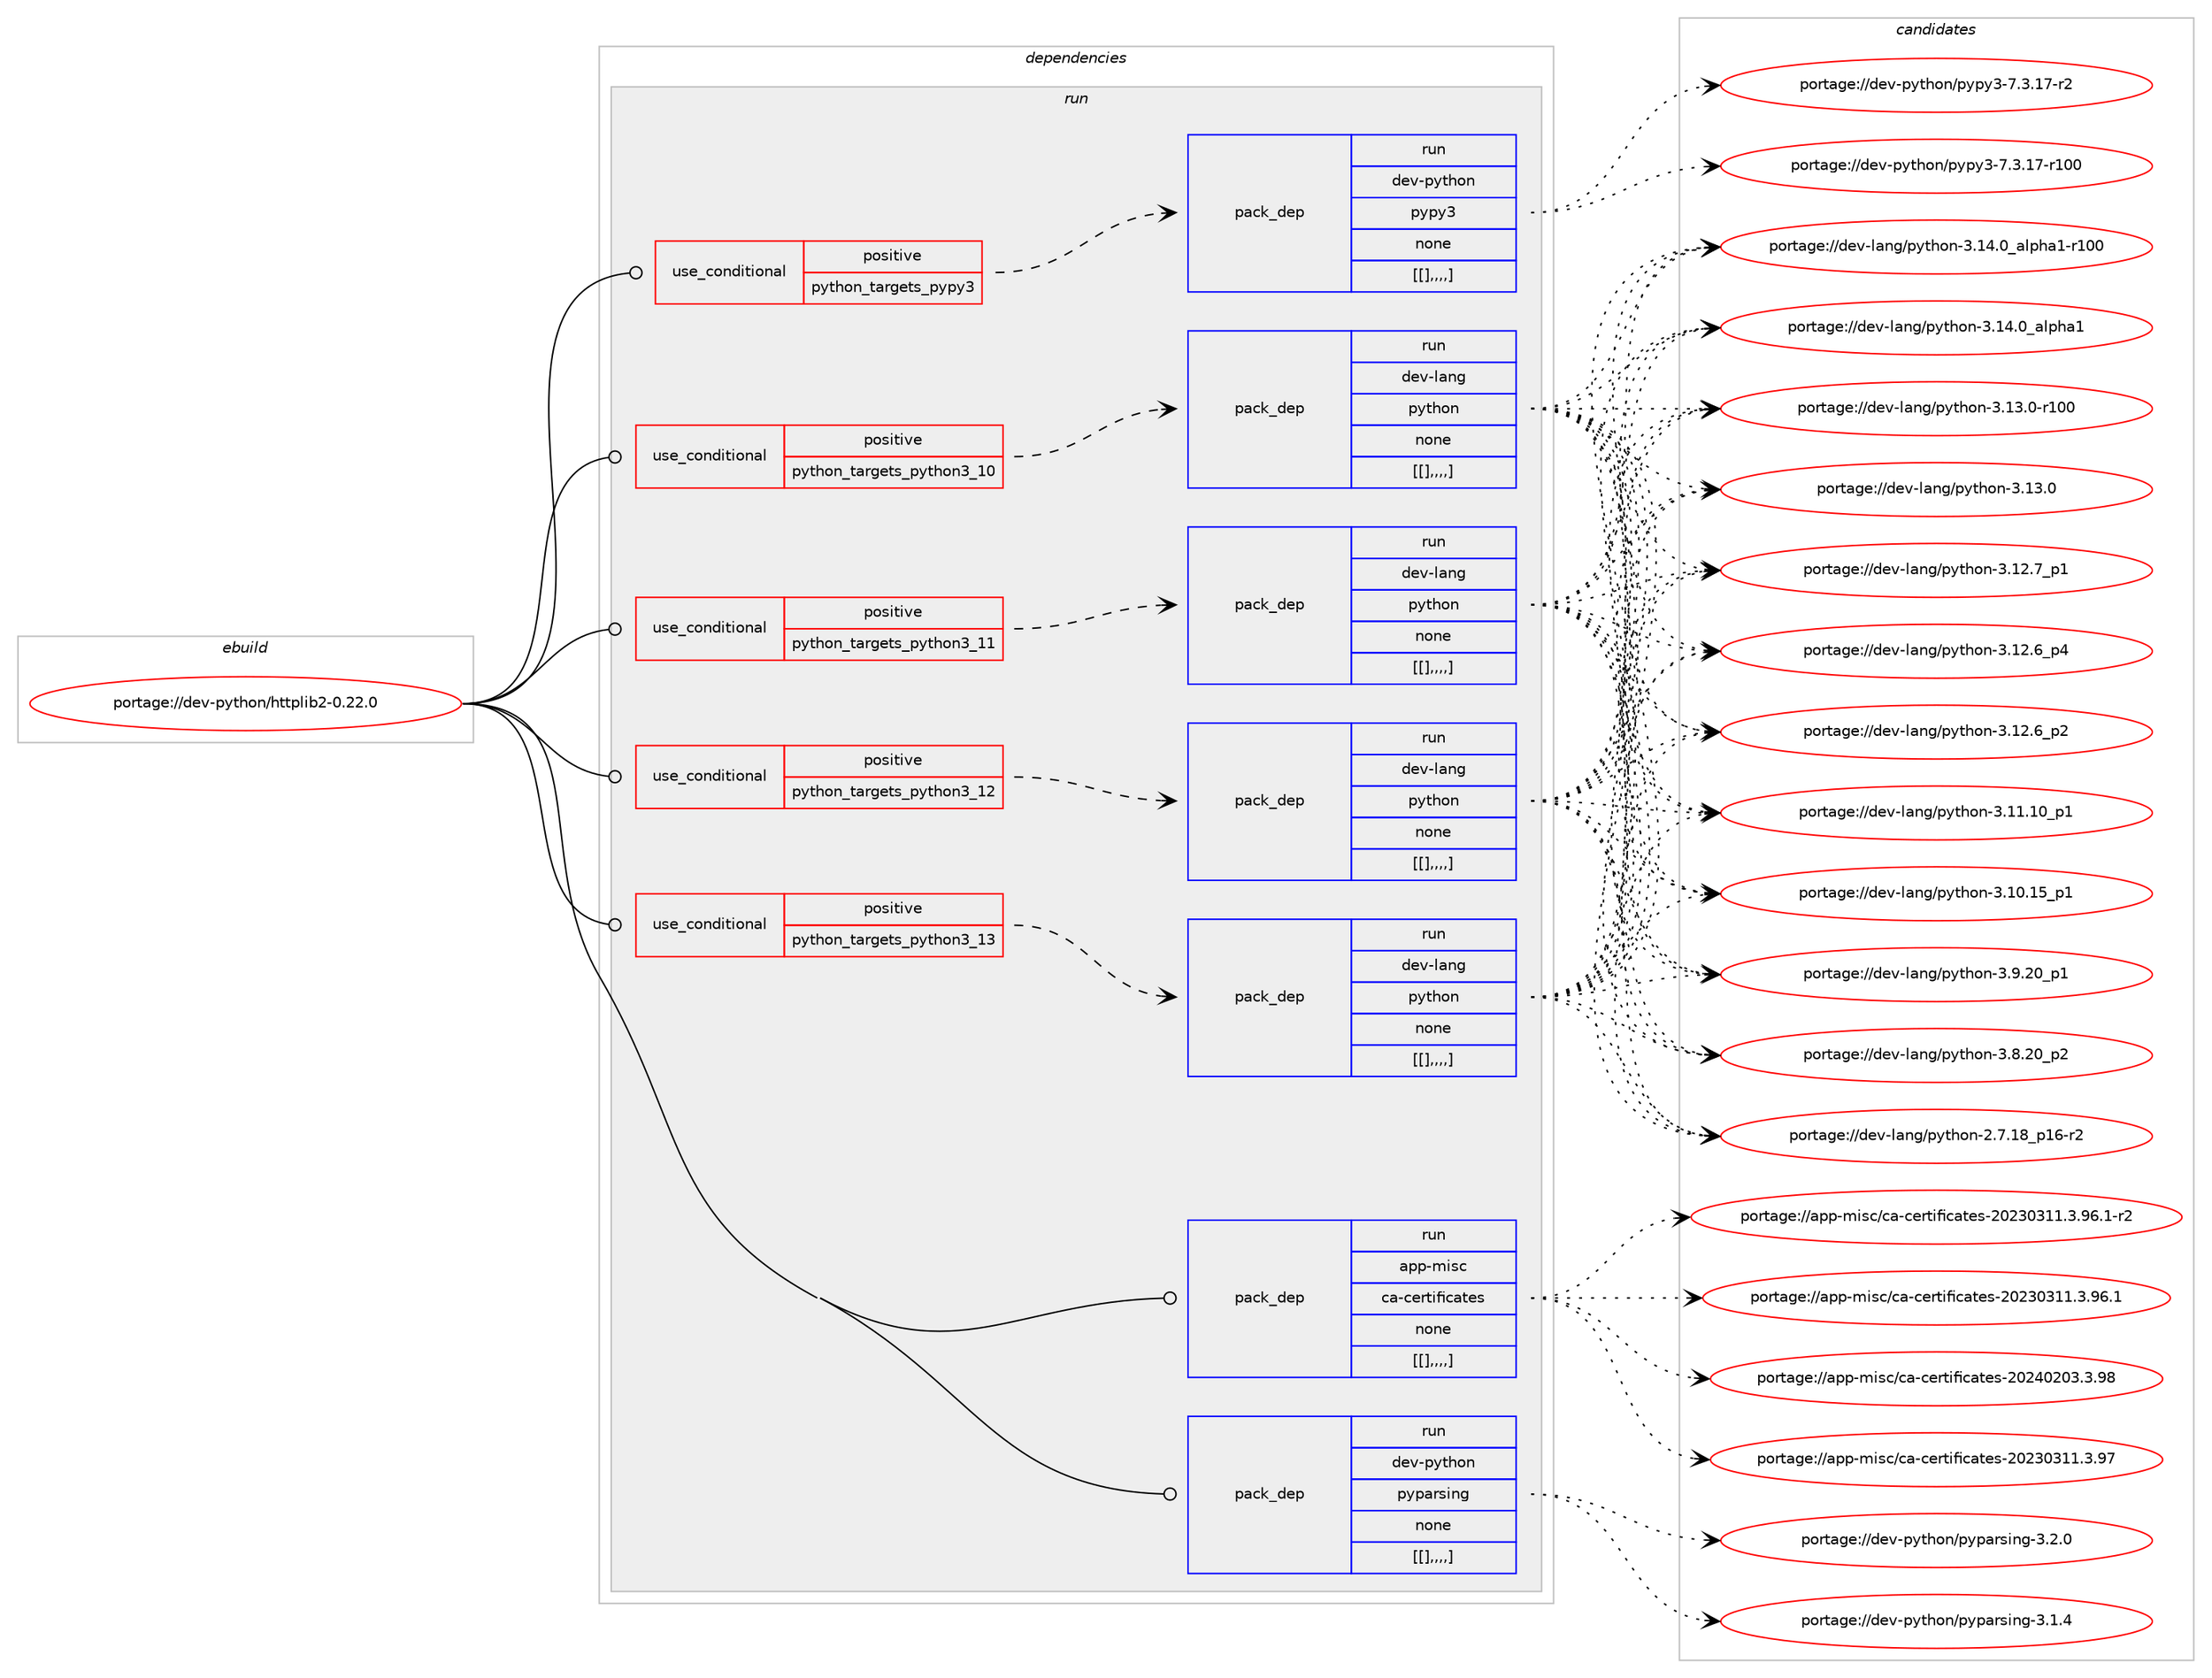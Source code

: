 digraph prolog {

# *************
# Graph options
# *************

newrank=true;
concentrate=true;
compound=true;
graph [rankdir=LR,fontname=Helvetica,fontsize=10,ranksep=1.5];#, ranksep=2.5, nodesep=0.2];
edge  [arrowhead=vee];
node  [fontname=Helvetica,fontsize=10];

# **********
# The ebuild
# **********

subgraph cluster_leftcol {
color=gray;
label=<<i>ebuild</i>>;
id [label="portage://dev-python/httplib2-0.22.0", color=red, width=4, href="../dev-python/httplib2-0.22.0.svg"];
}

# ****************
# The dependencies
# ****************

subgraph cluster_midcol {
color=gray;
label=<<i>dependencies</i>>;
subgraph cluster_compile {
fillcolor="#eeeeee";
style=filled;
label=<<i>compile</i>>;
}
subgraph cluster_compileandrun {
fillcolor="#eeeeee";
style=filled;
label=<<i>compile and run</i>>;
}
subgraph cluster_run {
fillcolor="#eeeeee";
style=filled;
label=<<i>run</i>>;
subgraph cond35586 {
dependency153371 [label=<<TABLE BORDER="0" CELLBORDER="1" CELLSPACING="0" CELLPADDING="4"><TR><TD ROWSPAN="3" CELLPADDING="10">use_conditional</TD></TR><TR><TD>positive</TD></TR><TR><TD>python_targets_pypy3</TD></TR></TABLE>>, shape=none, color=red];
subgraph pack116467 {
dependency153425 [label=<<TABLE BORDER="0" CELLBORDER="1" CELLSPACING="0" CELLPADDING="4" WIDTH="220"><TR><TD ROWSPAN="6" CELLPADDING="30">pack_dep</TD></TR><TR><TD WIDTH="110">run</TD></TR><TR><TD>dev-python</TD></TR><TR><TD>pypy3</TD></TR><TR><TD>none</TD></TR><TR><TD>[[],,,,]</TD></TR></TABLE>>, shape=none, color=blue];
}
dependency153371:e -> dependency153425:w [weight=20,style="dashed",arrowhead="vee"];
}
id:e -> dependency153371:w [weight=20,style="solid",arrowhead="odot"];
subgraph cond35626 {
dependency153445 [label=<<TABLE BORDER="0" CELLBORDER="1" CELLSPACING="0" CELLPADDING="4"><TR><TD ROWSPAN="3" CELLPADDING="10">use_conditional</TD></TR><TR><TD>positive</TD></TR><TR><TD>python_targets_python3_10</TD></TR></TABLE>>, shape=none, color=red];
subgraph pack116509 {
dependency153482 [label=<<TABLE BORDER="0" CELLBORDER="1" CELLSPACING="0" CELLPADDING="4" WIDTH="220"><TR><TD ROWSPAN="6" CELLPADDING="30">pack_dep</TD></TR><TR><TD WIDTH="110">run</TD></TR><TR><TD>dev-lang</TD></TR><TR><TD>python</TD></TR><TR><TD>none</TD></TR><TR><TD>[[],,,,]</TD></TR></TABLE>>, shape=none, color=blue];
}
dependency153445:e -> dependency153482:w [weight=20,style="dashed",arrowhead="vee"];
}
id:e -> dependency153445:w [weight=20,style="solid",arrowhead="odot"];
subgraph cond35661 {
dependency153517 [label=<<TABLE BORDER="0" CELLBORDER="1" CELLSPACING="0" CELLPADDING="4"><TR><TD ROWSPAN="3" CELLPADDING="10">use_conditional</TD></TR><TR><TD>positive</TD></TR><TR><TD>python_targets_python3_11</TD></TR></TABLE>>, shape=none, color=red];
subgraph pack116542 {
dependency153520 [label=<<TABLE BORDER="0" CELLBORDER="1" CELLSPACING="0" CELLPADDING="4" WIDTH="220"><TR><TD ROWSPAN="6" CELLPADDING="30">pack_dep</TD></TR><TR><TD WIDTH="110">run</TD></TR><TR><TD>dev-lang</TD></TR><TR><TD>python</TD></TR><TR><TD>none</TD></TR><TR><TD>[[],,,,]</TD></TR></TABLE>>, shape=none, color=blue];
}
dependency153517:e -> dependency153520:w [weight=20,style="dashed",arrowhead="vee"];
}
id:e -> dependency153517:w [weight=20,style="solid",arrowhead="odot"];
subgraph cond35672 {
dependency153578 [label=<<TABLE BORDER="0" CELLBORDER="1" CELLSPACING="0" CELLPADDING="4"><TR><TD ROWSPAN="3" CELLPADDING="10">use_conditional</TD></TR><TR><TD>positive</TD></TR><TR><TD>python_targets_python3_12</TD></TR></TABLE>>, shape=none, color=red];
subgraph pack116581 {
dependency153582 [label=<<TABLE BORDER="0" CELLBORDER="1" CELLSPACING="0" CELLPADDING="4" WIDTH="220"><TR><TD ROWSPAN="6" CELLPADDING="30">pack_dep</TD></TR><TR><TD WIDTH="110">run</TD></TR><TR><TD>dev-lang</TD></TR><TR><TD>python</TD></TR><TR><TD>none</TD></TR><TR><TD>[[],,,,]</TD></TR></TABLE>>, shape=none, color=blue];
}
dependency153578:e -> dependency153582:w [weight=20,style="dashed",arrowhead="vee"];
}
id:e -> dependency153578:w [weight=20,style="solid",arrowhead="odot"];
subgraph cond35696 {
dependency153611 [label=<<TABLE BORDER="0" CELLBORDER="1" CELLSPACING="0" CELLPADDING="4"><TR><TD ROWSPAN="3" CELLPADDING="10">use_conditional</TD></TR><TR><TD>positive</TD></TR><TR><TD>python_targets_python3_13</TD></TR></TABLE>>, shape=none, color=red];
subgraph pack116597 {
dependency153691 [label=<<TABLE BORDER="0" CELLBORDER="1" CELLSPACING="0" CELLPADDING="4" WIDTH="220"><TR><TD ROWSPAN="6" CELLPADDING="30">pack_dep</TD></TR><TR><TD WIDTH="110">run</TD></TR><TR><TD>dev-lang</TD></TR><TR><TD>python</TD></TR><TR><TD>none</TD></TR><TR><TD>[[],,,,]</TD></TR></TABLE>>, shape=none, color=blue];
}
dependency153611:e -> dependency153691:w [weight=20,style="dashed",arrowhead="vee"];
}
id:e -> dependency153611:w [weight=20,style="solid",arrowhead="odot"];
subgraph pack116665 {
dependency153720 [label=<<TABLE BORDER="0" CELLBORDER="1" CELLSPACING="0" CELLPADDING="4" WIDTH="220"><TR><TD ROWSPAN="6" CELLPADDING="30">pack_dep</TD></TR><TR><TD WIDTH="110">run</TD></TR><TR><TD>app-misc</TD></TR><TR><TD>ca-certificates</TD></TR><TR><TD>none</TD></TR><TR><TD>[[],,,,]</TD></TR></TABLE>>, shape=none, color=blue];
}
id:e -> dependency153720:w [weight=20,style="solid",arrowhead="odot"];
subgraph pack116668 {
dependency153724 [label=<<TABLE BORDER="0" CELLBORDER="1" CELLSPACING="0" CELLPADDING="4" WIDTH="220"><TR><TD ROWSPAN="6" CELLPADDING="30">pack_dep</TD></TR><TR><TD WIDTH="110">run</TD></TR><TR><TD>dev-python</TD></TR><TR><TD>pyparsing</TD></TR><TR><TD>none</TD></TR><TR><TD>[[],,,,]</TD></TR></TABLE>>, shape=none, color=blue];
}
id:e -> dependency153724:w [weight=20,style="solid",arrowhead="odot"];
}
}

# **************
# The candidates
# **************

subgraph cluster_choices {
rank=same;
color=gray;
label=<<i>candidates</i>>;

subgraph choice116411 {
color=black;
nodesep=1;
choice100101118451121211161041111104711212111212151455546514649554511450 [label="portage://dev-python/pypy3-7.3.17-r2", color=red, width=4,href="../dev-python/pypy3-7.3.17-r2.svg"];
choice1001011184511212111610411111047112121112121514555465146495545114494848 [label="portage://dev-python/pypy3-7.3.17-r100", color=red, width=4,href="../dev-python/pypy3-7.3.17-r100.svg"];
dependency153425:e -> choice100101118451121211161041111104711212111212151455546514649554511450:w [style=dotted,weight="100"];
dependency153425:e -> choice1001011184511212111610411111047112121112121514555465146495545114494848:w [style=dotted,weight="100"];
}
subgraph choice116412 {
color=black;
nodesep=1;
choice100101118451089711010347112121116104111110455146495246489597108112104974945114494848 [label="portage://dev-lang/python-3.14.0_alpha1-r100", color=red, width=4,href="../dev-lang/python-3.14.0_alpha1-r100.svg"];
choice1001011184510897110103471121211161041111104551464952464895971081121049749 [label="portage://dev-lang/python-3.14.0_alpha1", color=red, width=4,href="../dev-lang/python-3.14.0_alpha1.svg"];
choice1001011184510897110103471121211161041111104551464951464845114494848 [label="portage://dev-lang/python-3.13.0-r100", color=red, width=4,href="../dev-lang/python-3.13.0-r100.svg"];
choice10010111845108971101034711212111610411111045514649514648 [label="portage://dev-lang/python-3.13.0", color=red, width=4,href="../dev-lang/python-3.13.0.svg"];
choice100101118451089711010347112121116104111110455146495046559511249 [label="portage://dev-lang/python-3.12.7_p1", color=red, width=4,href="../dev-lang/python-3.12.7_p1.svg"];
choice100101118451089711010347112121116104111110455146495046549511252 [label="portage://dev-lang/python-3.12.6_p4", color=red, width=4,href="../dev-lang/python-3.12.6_p4.svg"];
choice100101118451089711010347112121116104111110455146495046549511250 [label="portage://dev-lang/python-3.12.6_p2", color=red, width=4,href="../dev-lang/python-3.12.6_p2.svg"];
choice10010111845108971101034711212111610411111045514649494649489511249 [label="portage://dev-lang/python-3.11.10_p1", color=red, width=4,href="../dev-lang/python-3.11.10_p1.svg"];
choice10010111845108971101034711212111610411111045514649484649539511249 [label="portage://dev-lang/python-3.10.15_p1", color=red, width=4,href="../dev-lang/python-3.10.15_p1.svg"];
choice100101118451089711010347112121116104111110455146574650489511249 [label="portage://dev-lang/python-3.9.20_p1", color=red, width=4,href="../dev-lang/python-3.9.20_p1.svg"];
choice100101118451089711010347112121116104111110455146564650489511250 [label="portage://dev-lang/python-3.8.20_p2", color=red, width=4,href="../dev-lang/python-3.8.20_p2.svg"];
choice100101118451089711010347112121116104111110455046554649569511249544511450 [label="portage://dev-lang/python-2.7.18_p16-r2", color=red, width=4,href="../dev-lang/python-2.7.18_p16-r2.svg"];
dependency153482:e -> choice100101118451089711010347112121116104111110455146495246489597108112104974945114494848:w [style=dotted,weight="100"];
dependency153482:e -> choice1001011184510897110103471121211161041111104551464952464895971081121049749:w [style=dotted,weight="100"];
dependency153482:e -> choice1001011184510897110103471121211161041111104551464951464845114494848:w [style=dotted,weight="100"];
dependency153482:e -> choice10010111845108971101034711212111610411111045514649514648:w [style=dotted,weight="100"];
dependency153482:e -> choice100101118451089711010347112121116104111110455146495046559511249:w [style=dotted,weight="100"];
dependency153482:e -> choice100101118451089711010347112121116104111110455146495046549511252:w [style=dotted,weight="100"];
dependency153482:e -> choice100101118451089711010347112121116104111110455146495046549511250:w [style=dotted,weight="100"];
dependency153482:e -> choice10010111845108971101034711212111610411111045514649494649489511249:w [style=dotted,weight="100"];
dependency153482:e -> choice10010111845108971101034711212111610411111045514649484649539511249:w [style=dotted,weight="100"];
dependency153482:e -> choice100101118451089711010347112121116104111110455146574650489511249:w [style=dotted,weight="100"];
dependency153482:e -> choice100101118451089711010347112121116104111110455146564650489511250:w [style=dotted,weight="100"];
dependency153482:e -> choice100101118451089711010347112121116104111110455046554649569511249544511450:w [style=dotted,weight="100"];
}
subgraph choice116451 {
color=black;
nodesep=1;
choice100101118451089711010347112121116104111110455146495246489597108112104974945114494848 [label="portage://dev-lang/python-3.14.0_alpha1-r100", color=red, width=4,href="../dev-lang/python-3.14.0_alpha1-r100.svg"];
choice1001011184510897110103471121211161041111104551464952464895971081121049749 [label="portage://dev-lang/python-3.14.0_alpha1", color=red, width=4,href="../dev-lang/python-3.14.0_alpha1.svg"];
choice1001011184510897110103471121211161041111104551464951464845114494848 [label="portage://dev-lang/python-3.13.0-r100", color=red, width=4,href="../dev-lang/python-3.13.0-r100.svg"];
choice10010111845108971101034711212111610411111045514649514648 [label="portage://dev-lang/python-3.13.0", color=red, width=4,href="../dev-lang/python-3.13.0.svg"];
choice100101118451089711010347112121116104111110455146495046559511249 [label="portage://dev-lang/python-3.12.7_p1", color=red, width=4,href="../dev-lang/python-3.12.7_p1.svg"];
choice100101118451089711010347112121116104111110455146495046549511252 [label="portage://dev-lang/python-3.12.6_p4", color=red, width=4,href="../dev-lang/python-3.12.6_p4.svg"];
choice100101118451089711010347112121116104111110455146495046549511250 [label="portage://dev-lang/python-3.12.6_p2", color=red, width=4,href="../dev-lang/python-3.12.6_p2.svg"];
choice10010111845108971101034711212111610411111045514649494649489511249 [label="portage://dev-lang/python-3.11.10_p1", color=red, width=4,href="../dev-lang/python-3.11.10_p1.svg"];
choice10010111845108971101034711212111610411111045514649484649539511249 [label="portage://dev-lang/python-3.10.15_p1", color=red, width=4,href="../dev-lang/python-3.10.15_p1.svg"];
choice100101118451089711010347112121116104111110455146574650489511249 [label="portage://dev-lang/python-3.9.20_p1", color=red, width=4,href="../dev-lang/python-3.9.20_p1.svg"];
choice100101118451089711010347112121116104111110455146564650489511250 [label="portage://dev-lang/python-3.8.20_p2", color=red, width=4,href="../dev-lang/python-3.8.20_p2.svg"];
choice100101118451089711010347112121116104111110455046554649569511249544511450 [label="portage://dev-lang/python-2.7.18_p16-r2", color=red, width=4,href="../dev-lang/python-2.7.18_p16-r2.svg"];
dependency153520:e -> choice100101118451089711010347112121116104111110455146495246489597108112104974945114494848:w [style=dotted,weight="100"];
dependency153520:e -> choice1001011184510897110103471121211161041111104551464952464895971081121049749:w [style=dotted,weight="100"];
dependency153520:e -> choice1001011184510897110103471121211161041111104551464951464845114494848:w [style=dotted,weight="100"];
dependency153520:e -> choice10010111845108971101034711212111610411111045514649514648:w [style=dotted,weight="100"];
dependency153520:e -> choice100101118451089711010347112121116104111110455146495046559511249:w [style=dotted,weight="100"];
dependency153520:e -> choice100101118451089711010347112121116104111110455146495046549511252:w [style=dotted,weight="100"];
dependency153520:e -> choice100101118451089711010347112121116104111110455146495046549511250:w [style=dotted,weight="100"];
dependency153520:e -> choice10010111845108971101034711212111610411111045514649494649489511249:w [style=dotted,weight="100"];
dependency153520:e -> choice10010111845108971101034711212111610411111045514649484649539511249:w [style=dotted,weight="100"];
dependency153520:e -> choice100101118451089711010347112121116104111110455146574650489511249:w [style=dotted,weight="100"];
dependency153520:e -> choice100101118451089711010347112121116104111110455146564650489511250:w [style=dotted,weight="100"];
dependency153520:e -> choice100101118451089711010347112121116104111110455046554649569511249544511450:w [style=dotted,weight="100"];
}
subgraph choice116470 {
color=black;
nodesep=1;
choice100101118451089711010347112121116104111110455146495246489597108112104974945114494848 [label="portage://dev-lang/python-3.14.0_alpha1-r100", color=red, width=4,href="../dev-lang/python-3.14.0_alpha1-r100.svg"];
choice1001011184510897110103471121211161041111104551464952464895971081121049749 [label="portage://dev-lang/python-3.14.0_alpha1", color=red, width=4,href="../dev-lang/python-3.14.0_alpha1.svg"];
choice1001011184510897110103471121211161041111104551464951464845114494848 [label="portage://dev-lang/python-3.13.0-r100", color=red, width=4,href="../dev-lang/python-3.13.0-r100.svg"];
choice10010111845108971101034711212111610411111045514649514648 [label="portage://dev-lang/python-3.13.0", color=red, width=4,href="../dev-lang/python-3.13.0.svg"];
choice100101118451089711010347112121116104111110455146495046559511249 [label="portage://dev-lang/python-3.12.7_p1", color=red, width=4,href="../dev-lang/python-3.12.7_p1.svg"];
choice100101118451089711010347112121116104111110455146495046549511252 [label="portage://dev-lang/python-3.12.6_p4", color=red, width=4,href="../dev-lang/python-3.12.6_p4.svg"];
choice100101118451089711010347112121116104111110455146495046549511250 [label="portage://dev-lang/python-3.12.6_p2", color=red, width=4,href="../dev-lang/python-3.12.6_p2.svg"];
choice10010111845108971101034711212111610411111045514649494649489511249 [label="portage://dev-lang/python-3.11.10_p1", color=red, width=4,href="../dev-lang/python-3.11.10_p1.svg"];
choice10010111845108971101034711212111610411111045514649484649539511249 [label="portage://dev-lang/python-3.10.15_p1", color=red, width=4,href="../dev-lang/python-3.10.15_p1.svg"];
choice100101118451089711010347112121116104111110455146574650489511249 [label="portage://dev-lang/python-3.9.20_p1", color=red, width=4,href="../dev-lang/python-3.9.20_p1.svg"];
choice100101118451089711010347112121116104111110455146564650489511250 [label="portage://dev-lang/python-3.8.20_p2", color=red, width=4,href="../dev-lang/python-3.8.20_p2.svg"];
choice100101118451089711010347112121116104111110455046554649569511249544511450 [label="portage://dev-lang/python-2.7.18_p16-r2", color=red, width=4,href="../dev-lang/python-2.7.18_p16-r2.svg"];
dependency153582:e -> choice100101118451089711010347112121116104111110455146495246489597108112104974945114494848:w [style=dotted,weight="100"];
dependency153582:e -> choice1001011184510897110103471121211161041111104551464952464895971081121049749:w [style=dotted,weight="100"];
dependency153582:e -> choice1001011184510897110103471121211161041111104551464951464845114494848:w [style=dotted,weight="100"];
dependency153582:e -> choice10010111845108971101034711212111610411111045514649514648:w [style=dotted,weight="100"];
dependency153582:e -> choice100101118451089711010347112121116104111110455146495046559511249:w [style=dotted,weight="100"];
dependency153582:e -> choice100101118451089711010347112121116104111110455146495046549511252:w [style=dotted,weight="100"];
dependency153582:e -> choice100101118451089711010347112121116104111110455146495046549511250:w [style=dotted,weight="100"];
dependency153582:e -> choice10010111845108971101034711212111610411111045514649494649489511249:w [style=dotted,weight="100"];
dependency153582:e -> choice10010111845108971101034711212111610411111045514649484649539511249:w [style=dotted,weight="100"];
dependency153582:e -> choice100101118451089711010347112121116104111110455146574650489511249:w [style=dotted,weight="100"];
dependency153582:e -> choice100101118451089711010347112121116104111110455146564650489511250:w [style=dotted,weight="100"];
dependency153582:e -> choice100101118451089711010347112121116104111110455046554649569511249544511450:w [style=dotted,weight="100"];
}
subgraph choice116481 {
color=black;
nodesep=1;
choice100101118451089711010347112121116104111110455146495246489597108112104974945114494848 [label="portage://dev-lang/python-3.14.0_alpha1-r100", color=red, width=4,href="../dev-lang/python-3.14.0_alpha1-r100.svg"];
choice1001011184510897110103471121211161041111104551464952464895971081121049749 [label="portage://dev-lang/python-3.14.0_alpha1", color=red, width=4,href="../dev-lang/python-3.14.0_alpha1.svg"];
choice1001011184510897110103471121211161041111104551464951464845114494848 [label="portage://dev-lang/python-3.13.0-r100", color=red, width=4,href="../dev-lang/python-3.13.0-r100.svg"];
choice10010111845108971101034711212111610411111045514649514648 [label="portage://dev-lang/python-3.13.0", color=red, width=4,href="../dev-lang/python-3.13.0.svg"];
choice100101118451089711010347112121116104111110455146495046559511249 [label="portage://dev-lang/python-3.12.7_p1", color=red, width=4,href="../dev-lang/python-3.12.7_p1.svg"];
choice100101118451089711010347112121116104111110455146495046549511252 [label="portage://dev-lang/python-3.12.6_p4", color=red, width=4,href="../dev-lang/python-3.12.6_p4.svg"];
choice100101118451089711010347112121116104111110455146495046549511250 [label="portage://dev-lang/python-3.12.6_p2", color=red, width=4,href="../dev-lang/python-3.12.6_p2.svg"];
choice10010111845108971101034711212111610411111045514649494649489511249 [label="portage://dev-lang/python-3.11.10_p1", color=red, width=4,href="../dev-lang/python-3.11.10_p1.svg"];
choice10010111845108971101034711212111610411111045514649484649539511249 [label="portage://dev-lang/python-3.10.15_p1", color=red, width=4,href="../dev-lang/python-3.10.15_p1.svg"];
choice100101118451089711010347112121116104111110455146574650489511249 [label="portage://dev-lang/python-3.9.20_p1", color=red, width=4,href="../dev-lang/python-3.9.20_p1.svg"];
choice100101118451089711010347112121116104111110455146564650489511250 [label="portage://dev-lang/python-3.8.20_p2", color=red, width=4,href="../dev-lang/python-3.8.20_p2.svg"];
choice100101118451089711010347112121116104111110455046554649569511249544511450 [label="portage://dev-lang/python-2.7.18_p16-r2", color=red, width=4,href="../dev-lang/python-2.7.18_p16-r2.svg"];
dependency153691:e -> choice100101118451089711010347112121116104111110455146495246489597108112104974945114494848:w [style=dotted,weight="100"];
dependency153691:e -> choice1001011184510897110103471121211161041111104551464952464895971081121049749:w [style=dotted,weight="100"];
dependency153691:e -> choice1001011184510897110103471121211161041111104551464951464845114494848:w [style=dotted,weight="100"];
dependency153691:e -> choice10010111845108971101034711212111610411111045514649514648:w [style=dotted,weight="100"];
dependency153691:e -> choice100101118451089711010347112121116104111110455146495046559511249:w [style=dotted,weight="100"];
dependency153691:e -> choice100101118451089711010347112121116104111110455146495046549511252:w [style=dotted,weight="100"];
dependency153691:e -> choice100101118451089711010347112121116104111110455146495046549511250:w [style=dotted,weight="100"];
dependency153691:e -> choice10010111845108971101034711212111610411111045514649494649489511249:w [style=dotted,weight="100"];
dependency153691:e -> choice10010111845108971101034711212111610411111045514649484649539511249:w [style=dotted,weight="100"];
dependency153691:e -> choice100101118451089711010347112121116104111110455146574650489511249:w [style=dotted,weight="100"];
dependency153691:e -> choice100101118451089711010347112121116104111110455146564650489511250:w [style=dotted,weight="100"];
dependency153691:e -> choice100101118451089711010347112121116104111110455046554649569511249544511450:w [style=dotted,weight="100"];
}
subgraph choice116505 {
color=black;
nodesep=1;
choice971121124510910511599479997459910111411610510210599971161011154550485052485048514651465756 [label="portage://app-misc/ca-certificates-20240203.3.98", color=red, width=4,href="../app-misc/ca-certificates-20240203.3.98.svg"];
choice971121124510910511599479997459910111411610510210599971161011154550485051485149494651465755 [label="portage://app-misc/ca-certificates-20230311.3.97", color=red, width=4,href="../app-misc/ca-certificates-20230311.3.97.svg"];
choice97112112451091051159947999745991011141161051021059997116101115455048505148514949465146575446494511450 [label="portage://app-misc/ca-certificates-20230311.3.96.1-r2", color=red, width=4,href="../app-misc/ca-certificates-20230311.3.96.1-r2.svg"];
choice9711211245109105115994799974599101114116105102105999711610111545504850514851494946514657544649 [label="portage://app-misc/ca-certificates-20230311.3.96.1", color=red, width=4,href="../app-misc/ca-certificates-20230311.3.96.1.svg"];
dependency153720:e -> choice971121124510910511599479997459910111411610510210599971161011154550485052485048514651465756:w [style=dotted,weight="100"];
dependency153720:e -> choice971121124510910511599479997459910111411610510210599971161011154550485051485149494651465755:w [style=dotted,weight="100"];
dependency153720:e -> choice97112112451091051159947999745991011141161051021059997116101115455048505148514949465146575446494511450:w [style=dotted,weight="100"];
dependency153720:e -> choice9711211245109105115994799974599101114116105102105999711610111545504850514851494946514657544649:w [style=dotted,weight="100"];
}
subgraph choice116544 {
color=black;
nodesep=1;
choice100101118451121211161041111104711212111297114115105110103455146504648 [label="portage://dev-python/pyparsing-3.2.0", color=red, width=4,href="../dev-python/pyparsing-3.2.0.svg"];
choice100101118451121211161041111104711212111297114115105110103455146494652 [label="portage://dev-python/pyparsing-3.1.4", color=red, width=4,href="../dev-python/pyparsing-3.1.4.svg"];
dependency153724:e -> choice100101118451121211161041111104711212111297114115105110103455146504648:w [style=dotted,weight="100"];
dependency153724:e -> choice100101118451121211161041111104711212111297114115105110103455146494652:w [style=dotted,weight="100"];
}
}

}
